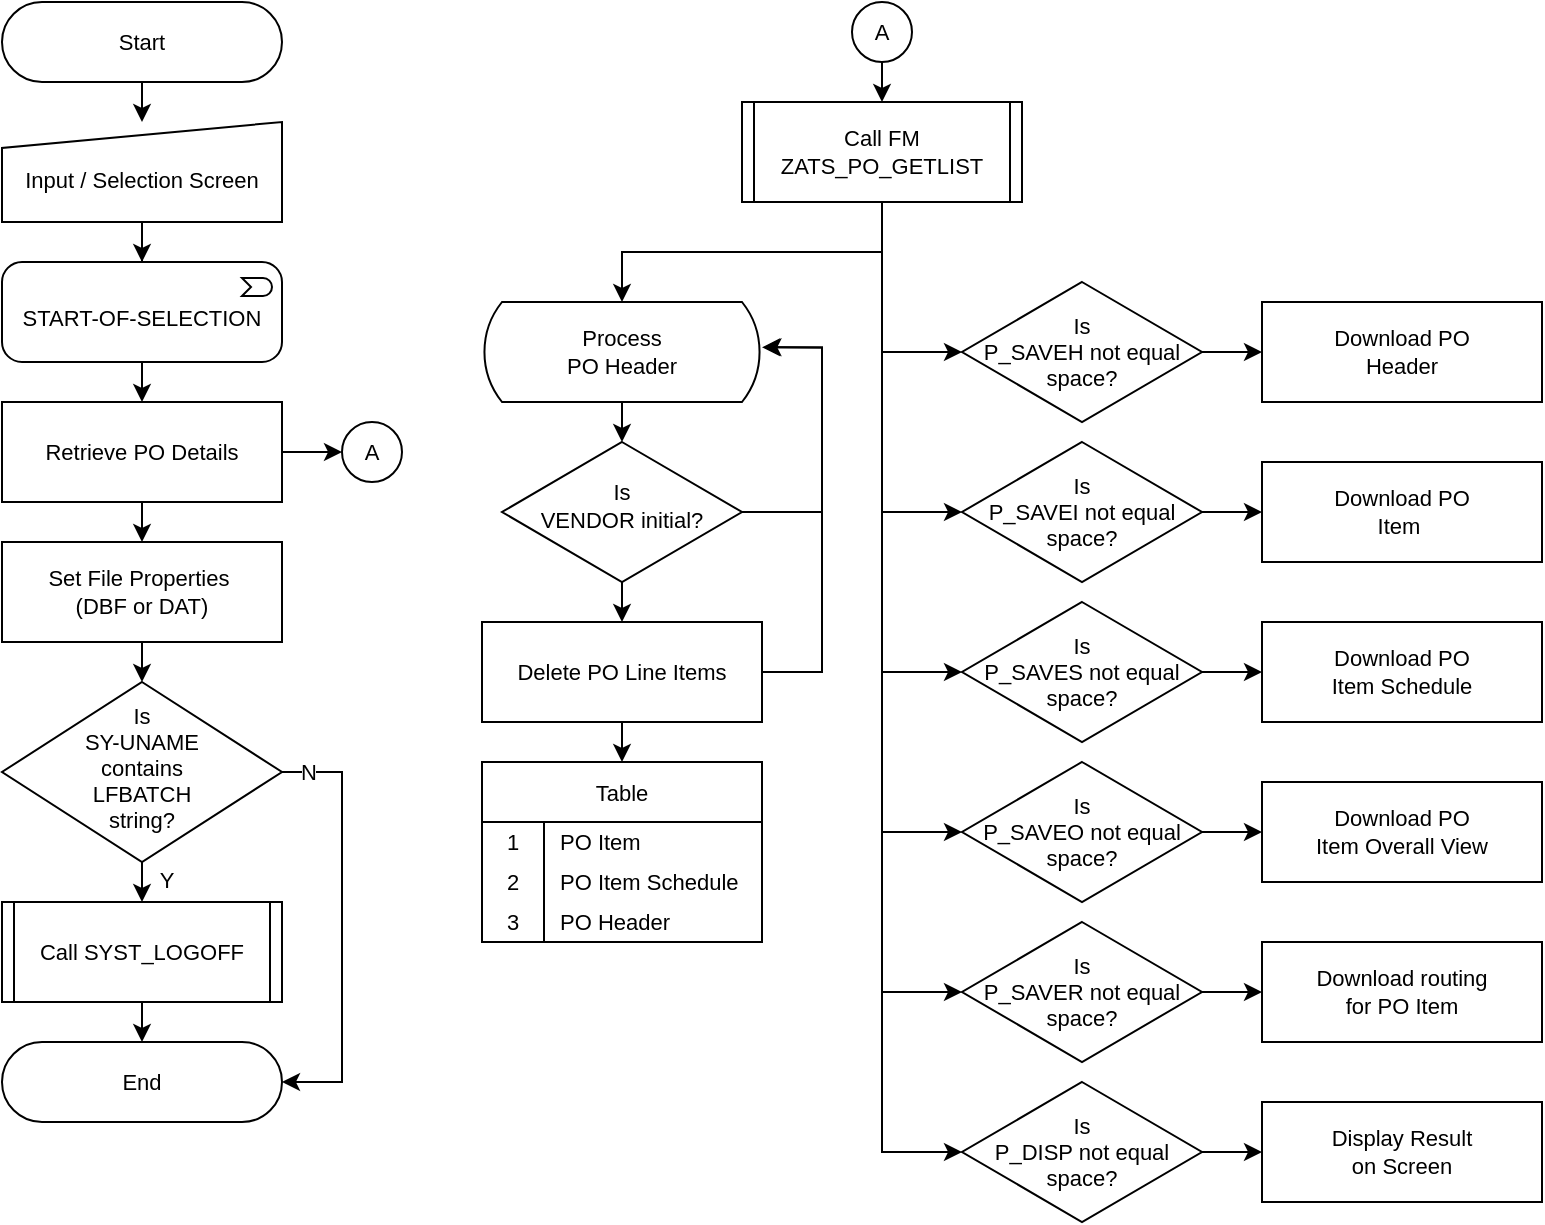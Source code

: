 <mxfile version="23.1.1" type="github">
  <diagram name="Page-1" id="0qFEYieyhaUZkbA-zpOH">
    <mxGraphModel dx="786" dy="477" grid="1" gridSize="10" guides="1" tooltips="1" connect="1" arrows="1" fold="1" page="1" pageScale="1" pageWidth="1654" pageHeight="1169" math="0" shadow="0">
      <root>
        <mxCell id="0" />
        <mxCell id="1" parent="0" />
        <mxCell id="dsVD0NSz5-Ame5MLzFzs-1" style="edgeStyle=orthogonalEdgeStyle;rounded=0;orthogonalLoop=1;jettySize=auto;html=1;exitX=0.5;exitY=0.5;exitDx=0;exitDy=20;exitPerimeter=0;entryX=0.5;entryY=0;entryDx=0;entryDy=0;" edge="1" parent="1" source="dsVD0NSz5-Ame5MLzFzs-2" target="dsVD0NSz5-Ame5MLzFzs-3">
          <mxGeometry relative="1" as="geometry" />
        </mxCell>
        <mxCell id="dsVD0NSz5-Ame5MLzFzs-2" value="Start" style="html=1;dashed=0;whiteSpace=wrap;shape=mxgraph.dfd.start;fontSize=11;" vertex="1" parent="1">
          <mxGeometry x="220" y="110" width="140" height="40" as="geometry" />
        </mxCell>
        <mxCell id="dsVD0NSz5-Ame5MLzFzs-5" style="edgeStyle=orthogonalEdgeStyle;rounded=0;orthogonalLoop=1;jettySize=auto;html=1;exitX=0.5;exitY=1;exitDx=0;exitDy=0;" edge="1" parent="1" source="dsVD0NSz5-Ame5MLzFzs-3" target="dsVD0NSz5-Ame5MLzFzs-4">
          <mxGeometry relative="1" as="geometry" />
        </mxCell>
        <mxCell id="dsVD0NSz5-Ame5MLzFzs-3" value="Input / Selection Screen" style="shape=manualInput;whiteSpace=wrap;html=1;fontSize=11;size=13;spacingTop=7;" vertex="1" parent="1">
          <mxGeometry x="220" y="170" width="140" height="50" as="geometry" />
        </mxCell>
        <mxCell id="dsVD0NSz5-Ame5MLzFzs-64" style="edgeStyle=orthogonalEdgeStyle;rounded=0;orthogonalLoop=1;jettySize=auto;html=1;exitX=0.5;exitY=1;exitDx=0;exitDy=0;exitPerimeter=0;entryX=0.5;entryY=0;entryDx=0;entryDy=0;" edge="1" parent="1" source="dsVD0NSz5-Ame5MLzFzs-4" target="dsVD0NSz5-Ame5MLzFzs-7">
          <mxGeometry relative="1" as="geometry" />
        </mxCell>
        <mxCell id="dsVD0NSz5-Ame5MLzFzs-4" value="START-OF-SELECTION" style="html=1;outlineConnect=0;whiteSpace=wrap;fillColor=default;shape=mxgraph.archimate3.application;appType=event;archiType=rounded;gradientColor=none;fontSize=11;spacingTop=5;" vertex="1" parent="1">
          <mxGeometry x="220" y="240" width="140" height="50" as="geometry" />
        </mxCell>
        <mxCell id="dsVD0NSz5-Ame5MLzFzs-35" style="edgeStyle=orthogonalEdgeStyle;rounded=0;orthogonalLoop=1;jettySize=auto;html=1;exitX=0.5;exitY=1;exitDx=0;exitDy=0;entryX=0;entryY=0.5;entryDx=0;entryDy=0;" edge="1" parent="1" source="dsVD0NSz5-Ame5MLzFzs-6" target="dsVD0NSz5-Ame5MLzFzs-29">
          <mxGeometry relative="1" as="geometry">
            <Array as="points">
              <mxPoint x="660" y="285" />
            </Array>
          </mxGeometry>
        </mxCell>
        <mxCell id="dsVD0NSz5-Ame5MLzFzs-37" style="edgeStyle=orthogonalEdgeStyle;rounded=0;orthogonalLoop=1;jettySize=auto;html=1;exitX=0.5;exitY=1;exitDx=0;exitDy=0;entryX=0;entryY=0.5;entryDx=0;entryDy=0;" edge="1" parent="1" source="dsVD0NSz5-Ame5MLzFzs-6" target="dsVD0NSz5-Ame5MLzFzs-30">
          <mxGeometry relative="1" as="geometry" />
        </mxCell>
        <mxCell id="dsVD0NSz5-Ame5MLzFzs-38" style="edgeStyle=orthogonalEdgeStyle;rounded=0;orthogonalLoop=1;jettySize=auto;html=1;exitX=0.5;exitY=1;exitDx=0;exitDy=0;entryX=0;entryY=0.5;entryDx=0;entryDy=0;" edge="1" parent="1" source="dsVD0NSz5-Ame5MLzFzs-6" target="dsVD0NSz5-Ame5MLzFzs-31">
          <mxGeometry relative="1" as="geometry" />
        </mxCell>
        <mxCell id="dsVD0NSz5-Ame5MLzFzs-39" style="edgeStyle=orthogonalEdgeStyle;rounded=0;orthogonalLoop=1;jettySize=auto;html=1;exitX=0.5;exitY=1;exitDx=0;exitDy=0;entryX=0;entryY=0.5;entryDx=0;entryDy=0;" edge="1" parent="1" source="dsVD0NSz5-Ame5MLzFzs-6" target="dsVD0NSz5-Ame5MLzFzs-32">
          <mxGeometry relative="1" as="geometry" />
        </mxCell>
        <mxCell id="dsVD0NSz5-Ame5MLzFzs-40" style="edgeStyle=orthogonalEdgeStyle;rounded=0;orthogonalLoop=1;jettySize=auto;html=1;exitX=0.5;exitY=1;exitDx=0;exitDy=0;entryX=0;entryY=0.5;entryDx=0;entryDy=0;" edge="1" parent="1" source="dsVD0NSz5-Ame5MLzFzs-6" target="dsVD0NSz5-Ame5MLzFzs-33">
          <mxGeometry relative="1" as="geometry" />
        </mxCell>
        <mxCell id="dsVD0NSz5-Ame5MLzFzs-41" style="edgeStyle=orthogonalEdgeStyle;rounded=0;orthogonalLoop=1;jettySize=auto;html=1;exitX=0.5;exitY=1;exitDx=0;exitDy=0;entryX=0;entryY=0.5;entryDx=0;entryDy=0;" edge="1" parent="1" source="dsVD0NSz5-Ame5MLzFzs-6" target="dsVD0NSz5-Ame5MLzFzs-34">
          <mxGeometry relative="1" as="geometry" />
        </mxCell>
        <mxCell id="dsVD0NSz5-Ame5MLzFzs-6" value="&lt;font style=&quot;font-size: 11px;&quot;&gt;Call FM&lt;br&gt;ZATS_PO_GETLIST&lt;br&gt;&lt;/font&gt;" style="shape=process;whiteSpace=wrap;html=1;backgroundOutline=1;fontSize=11;size=0.042;" vertex="1" parent="1">
          <mxGeometry x="590" y="160" width="140" height="50" as="geometry" />
        </mxCell>
        <mxCell id="dsVD0NSz5-Ame5MLzFzs-63" style="edgeStyle=orthogonalEdgeStyle;rounded=0;orthogonalLoop=1;jettySize=auto;html=1;exitX=1;exitY=0.5;exitDx=0;exitDy=0;entryX=0;entryY=0.5;entryDx=0;entryDy=0;" edge="1" parent="1" source="dsVD0NSz5-Ame5MLzFzs-7" target="dsVD0NSz5-Ame5MLzFzs-17">
          <mxGeometry relative="1" as="geometry" />
        </mxCell>
        <mxCell id="dsVD0NSz5-Ame5MLzFzs-66" style="edgeStyle=orthogonalEdgeStyle;rounded=0;orthogonalLoop=1;jettySize=auto;html=1;exitX=0.5;exitY=1;exitDx=0;exitDy=0;entryX=0.5;entryY=0;entryDx=0;entryDy=0;" edge="1" parent="1" source="dsVD0NSz5-Ame5MLzFzs-7" target="dsVD0NSz5-Ame5MLzFzs-65">
          <mxGeometry relative="1" as="geometry" />
        </mxCell>
        <mxCell id="dsVD0NSz5-Ame5MLzFzs-7" value="&lt;font style=&quot;font-size: 11px;&quot;&gt;Retrieve PO Details&lt;br&gt;&lt;/font&gt;" style="shape=process;whiteSpace=wrap;html=1;backgroundOutline=1;fontSize=11;size=0;" vertex="1" parent="1">
          <mxGeometry x="220" y="310" width="140" height="50" as="geometry" />
        </mxCell>
        <mxCell id="dsVD0NSz5-Ame5MLzFzs-28" style="edgeStyle=orthogonalEdgeStyle;rounded=0;orthogonalLoop=1;jettySize=auto;html=1;exitX=0.5;exitY=1;exitDx=0;exitDy=0;exitPerimeter=0;entryX=0.5;entryY=0;entryDx=0;entryDy=0;" edge="1" parent="1" source="dsVD0NSz5-Ame5MLzFzs-8" target="dsVD0NSz5-Ame5MLzFzs-11">
          <mxGeometry relative="1" as="geometry" />
        </mxCell>
        <mxCell id="dsVD0NSz5-Ame5MLzFzs-8" value="Process &lt;br&gt;PO Header" style="html=1;dashed=0;whiteSpace=wrap;shape=mxgraph.dfd.loop;fontSize=11;" vertex="1" parent="1">
          <mxGeometry x="460" y="260" width="140" height="50" as="geometry" />
        </mxCell>
        <mxCell id="dsVD0NSz5-Ame5MLzFzs-14" style="edgeStyle=orthogonalEdgeStyle;rounded=0;orthogonalLoop=1;jettySize=auto;html=1;exitX=0.5;exitY=1;exitDx=0;exitDy=0;entryX=0.5;entryY=0;entryDx=0;entryDy=0;" edge="1" parent="1" source="dsVD0NSz5-Ame5MLzFzs-11" target="dsVD0NSz5-Ame5MLzFzs-12">
          <mxGeometry relative="1" as="geometry" />
        </mxCell>
        <mxCell id="dsVD0NSz5-Ame5MLzFzs-11" value="Is &lt;br&gt;VENDOR initial?" style="rhombus;whiteSpace=wrap;html=1;fontSize=11;spacingTop=-7;" vertex="1" parent="1">
          <mxGeometry x="470" y="330" width="120" height="70" as="geometry" />
        </mxCell>
        <mxCell id="dsVD0NSz5-Ame5MLzFzs-80" style="edgeStyle=orthogonalEdgeStyle;rounded=0;orthogonalLoop=1;jettySize=auto;html=1;exitX=0.5;exitY=1;exitDx=0;exitDy=0;entryX=0.5;entryY=0;entryDx=0;entryDy=0;" edge="1" parent="1" source="dsVD0NSz5-Ame5MLzFzs-12">
          <mxGeometry relative="1" as="geometry">
            <mxPoint x="530" y="490" as="targetPoint" />
          </mxGeometry>
        </mxCell>
        <mxCell id="dsVD0NSz5-Ame5MLzFzs-12" value="&lt;font style=&quot;font-size: 11px;&quot;&gt;Delete PO Line Items&lt;br&gt;&lt;/font&gt;" style="shape=process;whiteSpace=wrap;html=1;backgroundOutline=1;fontSize=11;size=0;" vertex="1" parent="1">
          <mxGeometry x="460" y="420" width="140" height="50" as="geometry" />
        </mxCell>
        <mxCell id="dsVD0NSz5-Ame5MLzFzs-13" style="edgeStyle=orthogonalEdgeStyle;rounded=0;orthogonalLoop=1;jettySize=auto;html=1;exitX=1;exitY=0.5;exitDx=0;exitDy=0;entryX=1.005;entryY=0.453;entryDx=0;entryDy=0;entryPerimeter=0;" edge="1" parent="1" source="dsVD0NSz5-Ame5MLzFzs-11" target="dsVD0NSz5-Ame5MLzFzs-8">
          <mxGeometry relative="1" as="geometry">
            <Array as="points">
              <mxPoint x="630" y="365" />
              <mxPoint x="630" y="283" />
            </Array>
          </mxGeometry>
        </mxCell>
        <mxCell id="dsVD0NSz5-Ame5MLzFzs-15" style="edgeStyle=orthogonalEdgeStyle;rounded=0;orthogonalLoop=1;jettySize=auto;html=1;exitX=1;exitY=0.5;exitDx=0;exitDy=0;entryX=1;entryY=0.453;entryDx=0;entryDy=0;entryPerimeter=0;" edge="1" parent="1" source="dsVD0NSz5-Ame5MLzFzs-12" target="dsVD0NSz5-Ame5MLzFzs-8">
          <mxGeometry relative="1" as="geometry">
            <Array as="points">
              <mxPoint x="630" y="445" />
              <mxPoint x="630" y="283" />
            </Array>
          </mxGeometry>
        </mxCell>
        <mxCell id="dsVD0NSz5-Ame5MLzFzs-17" value="&lt;font style=&quot;font-size: 11px;&quot;&gt;A&lt;/font&gt;" style="ellipse;whiteSpace=wrap;html=1;aspect=fixed;" vertex="1" parent="1">
          <mxGeometry x="390" y="320" width="30" height="30" as="geometry" />
        </mxCell>
        <mxCell id="dsVD0NSz5-Ame5MLzFzs-27" style="edgeStyle=orthogonalEdgeStyle;rounded=0;orthogonalLoop=1;jettySize=auto;html=1;exitX=0.5;exitY=1;exitDx=0;exitDy=0;entryX=0.5;entryY=0;entryDx=0;entryDy=0;" edge="1" parent="1" source="dsVD0NSz5-Ame5MLzFzs-20">
          <mxGeometry relative="1" as="geometry">
            <mxPoint x="280" y="340" as="targetPoint" />
          </mxGeometry>
        </mxCell>
        <mxCell id="dsVD0NSz5-Ame5MLzFzs-55" style="edgeStyle=orthogonalEdgeStyle;rounded=0;orthogonalLoop=1;jettySize=auto;html=1;exitX=1;exitY=0.5;exitDx=0;exitDy=0;entryX=0;entryY=0.5;entryDx=0;entryDy=0;" edge="1" parent="1" source="dsVD0NSz5-Ame5MLzFzs-29" target="dsVD0NSz5-Ame5MLzFzs-49">
          <mxGeometry relative="1" as="geometry" />
        </mxCell>
        <mxCell id="dsVD0NSz5-Ame5MLzFzs-29" value="Is&lt;br&gt;P_SAVEH not equal space?" style="rhombus;whiteSpace=wrap;html=1;fontSize=11;spacingTop=0;" vertex="1" parent="1">
          <mxGeometry x="700" y="250" width="120" height="70" as="geometry" />
        </mxCell>
        <mxCell id="dsVD0NSz5-Ame5MLzFzs-56" style="edgeStyle=orthogonalEdgeStyle;rounded=0;orthogonalLoop=1;jettySize=auto;html=1;exitX=1;exitY=0.5;exitDx=0;exitDy=0;entryX=0;entryY=0.5;entryDx=0;entryDy=0;" edge="1" parent="1" source="dsVD0NSz5-Ame5MLzFzs-30" target="dsVD0NSz5-Ame5MLzFzs-48">
          <mxGeometry relative="1" as="geometry" />
        </mxCell>
        <mxCell id="dsVD0NSz5-Ame5MLzFzs-30" value="Is&lt;br&gt;P_SAVEI not equal space?" style="rhombus;whiteSpace=wrap;html=1;fontSize=11;spacingTop=0;" vertex="1" parent="1">
          <mxGeometry x="700" y="330" width="120" height="70" as="geometry" />
        </mxCell>
        <mxCell id="dsVD0NSz5-Ame5MLzFzs-57" style="edgeStyle=orthogonalEdgeStyle;rounded=0;orthogonalLoop=1;jettySize=auto;html=1;exitX=1;exitY=0.5;exitDx=0;exitDy=0;entryX=0;entryY=0.5;entryDx=0;entryDy=0;" edge="1" parent="1" source="dsVD0NSz5-Ame5MLzFzs-31" target="dsVD0NSz5-Ame5MLzFzs-47">
          <mxGeometry relative="1" as="geometry" />
        </mxCell>
        <mxCell id="dsVD0NSz5-Ame5MLzFzs-31" value="Is&lt;br&gt;P_SAVES not equal space?" style="rhombus;whiteSpace=wrap;html=1;fontSize=11;spacingTop=0;" vertex="1" parent="1">
          <mxGeometry x="700" y="410" width="120" height="70" as="geometry" />
        </mxCell>
        <mxCell id="dsVD0NSz5-Ame5MLzFzs-58" style="edgeStyle=orthogonalEdgeStyle;rounded=0;orthogonalLoop=1;jettySize=auto;html=1;exitX=1;exitY=0.5;exitDx=0;exitDy=0;entryX=0;entryY=0.5;entryDx=0;entryDy=0;" edge="1" parent="1" source="dsVD0NSz5-Ame5MLzFzs-32" target="dsVD0NSz5-Ame5MLzFzs-46">
          <mxGeometry relative="1" as="geometry" />
        </mxCell>
        <mxCell id="dsVD0NSz5-Ame5MLzFzs-32" value="Is&lt;br&gt;P_SAVEO not equal space?" style="rhombus;whiteSpace=wrap;html=1;fontSize=11;spacingTop=0;" vertex="1" parent="1">
          <mxGeometry x="700" y="490" width="120" height="70" as="geometry" />
        </mxCell>
        <mxCell id="dsVD0NSz5-Ame5MLzFzs-59" style="edgeStyle=orthogonalEdgeStyle;rounded=0;orthogonalLoop=1;jettySize=auto;html=1;exitX=1;exitY=0.5;exitDx=0;exitDy=0;entryX=0;entryY=0.5;entryDx=0;entryDy=0;" edge="1" parent="1" source="dsVD0NSz5-Ame5MLzFzs-33" target="dsVD0NSz5-Ame5MLzFzs-45">
          <mxGeometry relative="1" as="geometry" />
        </mxCell>
        <mxCell id="dsVD0NSz5-Ame5MLzFzs-33" value="Is&lt;br&gt;P_SAVER not equal space?" style="rhombus;whiteSpace=wrap;html=1;fontSize=11;spacingTop=0;" vertex="1" parent="1">
          <mxGeometry x="700" y="570" width="120" height="70" as="geometry" />
        </mxCell>
        <mxCell id="dsVD0NSz5-Ame5MLzFzs-60" style="edgeStyle=orthogonalEdgeStyle;rounded=0;orthogonalLoop=1;jettySize=auto;html=1;exitX=1;exitY=0.5;exitDx=0;exitDy=0;entryX=0;entryY=0.5;entryDx=0;entryDy=0;" edge="1" parent="1" source="dsVD0NSz5-Ame5MLzFzs-34" target="dsVD0NSz5-Ame5MLzFzs-44">
          <mxGeometry relative="1" as="geometry" />
        </mxCell>
        <mxCell id="dsVD0NSz5-Ame5MLzFzs-34" value="Is&lt;br&gt;P_DISP not equal space?" style="rhombus;whiteSpace=wrap;html=1;fontSize=11;spacingTop=0;" vertex="1" parent="1">
          <mxGeometry x="700" y="650" width="120" height="70" as="geometry" />
        </mxCell>
        <mxCell id="dsVD0NSz5-Ame5MLzFzs-36" style="edgeStyle=orthogonalEdgeStyle;rounded=0;orthogonalLoop=1;jettySize=auto;html=1;exitX=0.5;exitY=1;exitDx=0;exitDy=0;entryX=0.5;entryY=0;entryDx=0;entryDy=0;entryPerimeter=0;" edge="1" parent="1" source="dsVD0NSz5-Ame5MLzFzs-6" target="dsVD0NSz5-Ame5MLzFzs-8">
          <mxGeometry relative="1" as="geometry" />
        </mxCell>
        <mxCell id="dsVD0NSz5-Ame5MLzFzs-44" value="&lt;font style=&quot;font-size: 11px;&quot;&gt;Display Result &lt;br&gt;on Screen&lt;br&gt;&lt;/font&gt;" style="shape=process;whiteSpace=wrap;html=1;backgroundOutline=1;fontSize=11;size=0;" vertex="1" parent="1">
          <mxGeometry x="850" y="660" width="140" height="50" as="geometry" />
        </mxCell>
        <mxCell id="dsVD0NSz5-Ame5MLzFzs-45" value="&lt;font style=&quot;font-size: 11px;&quot;&gt;Download routing &lt;br&gt;for PO Item&lt;br&gt;&lt;/font&gt;" style="shape=process;whiteSpace=wrap;html=1;backgroundOutline=1;fontSize=11;size=0;" vertex="1" parent="1">
          <mxGeometry x="850" y="580" width="140" height="50" as="geometry" />
        </mxCell>
        <mxCell id="dsVD0NSz5-Ame5MLzFzs-46" value="&lt;font style=&quot;font-size: 11px;&quot;&gt;Download PO &lt;br&gt;Item Overall View&lt;br&gt;&lt;/font&gt;" style="shape=process;whiteSpace=wrap;html=1;backgroundOutline=1;fontSize=11;size=0;" vertex="1" parent="1">
          <mxGeometry x="850" y="500" width="140" height="50" as="geometry" />
        </mxCell>
        <mxCell id="dsVD0NSz5-Ame5MLzFzs-47" value="&lt;font style=&quot;font-size: 11px;&quot;&gt;Download PO &lt;br&gt;Item Schedule&lt;br&gt;&lt;/font&gt;" style="shape=process;whiteSpace=wrap;html=1;backgroundOutline=1;fontSize=11;size=0;" vertex="1" parent="1">
          <mxGeometry x="850" y="420" width="140" height="50" as="geometry" />
        </mxCell>
        <mxCell id="dsVD0NSz5-Ame5MLzFzs-48" value="&lt;font style=&quot;font-size: 11px;&quot;&gt;Download PO &lt;br&gt;Item&amp;nbsp;&lt;br&gt;&lt;/font&gt;" style="shape=process;whiteSpace=wrap;html=1;backgroundOutline=1;fontSize=11;size=0;" vertex="1" parent="1">
          <mxGeometry x="850" y="340" width="140" height="50" as="geometry" />
        </mxCell>
        <mxCell id="dsVD0NSz5-Ame5MLzFzs-49" value="&lt;font style=&quot;font-size: 11px;&quot;&gt;Download PO &lt;br&gt;Header&lt;br&gt;&lt;/font&gt;" style="shape=process;whiteSpace=wrap;html=1;backgroundOutline=1;fontSize=11;size=0;" vertex="1" parent="1">
          <mxGeometry x="850" y="260" width="140" height="50" as="geometry" />
        </mxCell>
        <mxCell id="dsVD0NSz5-Ame5MLzFzs-62" style="edgeStyle=orthogonalEdgeStyle;rounded=0;orthogonalLoop=1;jettySize=auto;html=1;exitX=0.5;exitY=1;exitDx=0;exitDy=0;entryX=0.5;entryY=0;entryDx=0;entryDy=0;" edge="1" parent="1" source="dsVD0NSz5-Ame5MLzFzs-61" target="dsVD0NSz5-Ame5MLzFzs-6">
          <mxGeometry relative="1" as="geometry" />
        </mxCell>
        <mxCell id="dsVD0NSz5-Ame5MLzFzs-61" value="&lt;font style=&quot;font-size: 11px;&quot;&gt;A&lt;/font&gt;" style="ellipse;whiteSpace=wrap;html=1;aspect=fixed;" vertex="1" parent="1">
          <mxGeometry x="645" y="110" width="30" height="30" as="geometry" />
        </mxCell>
        <mxCell id="dsVD0NSz5-Ame5MLzFzs-68" style="edgeStyle=orthogonalEdgeStyle;rounded=0;orthogonalLoop=1;jettySize=auto;html=1;exitX=0.5;exitY=1;exitDx=0;exitDy=0;entryX=0.5;entryY=0;entryDx=0;entryDy=0;" edge="1" parent="1" source="dsVD0NSz5-Ame5MLzFzs-65" target="dsVD0NSz5-Ame5MLzFzs-67">
          <mxGeometry relative="1" as="geometry" />
        </mxCell>
        <mxCell id="dsVD0NSz5-Ame5MLzFzs-65" value="&lt;font style=&quot;font-size: 11px;&quot;&gt;Set File Properties&amp;nbsp;&lt;br&gt;(DBF or DAT)&lt;br&gt;&lt;/font&gt;" style="shape=process;whiteSpace=wrap;html=1;backgroundOutline=1;fontSize=11;size=0;" vertex="1" parent="1">
          <mxGeometry x="220" y="380" width="140" height="50" as="geometry" />
        </mxCell>
        <mxCell id="dsVD0NSz5-Ame5MLzFzs-70" style="edgeStyle=orthogonalEdgeStyle;rounded=0;orthogonalLoop=1;jettySize=auto;html=1;exitX=0.5;exitY=1;exitDx=0;exitDy=0;entryX=0.5;entryY=0;entryDx=0;entryDy=0;" edge="1" parent="1" source="dsVD0NSz5-Ame5MLzFzs-67" target="dsVD0NSz5-Ame5MLzFzs-69">
          <mxGeometry relative="1" as="geometry" />
        </mxCell>
        <mxCell id="dsVD0NSz5-Ame5MLzFzs-67" value="Is &lt;br&gt;SY-UNAME &lt;br&gt;contains&lt;br&gt;LFBATCH &lt;br&gt;string?" style="rhombus;whiteSpace=wrap;html=1;fontSize=11;spacingTop=-5;" vertex="1" parent="1">
          <mxGeometry x="220" y="450" width="140" height="90" as="geometry" />
        </mxCell>
        <mxCell id="dsVD0NSz5-Ame5MLzFzs-69" value="&lt;font style=&quot;font-size: 11px;&quot;&gt;Call SYST_LOGOFF&lt;br&gt;&lt;/font&gt;" style="shape=process;whiteSpace=wrap;html=1;backgroundOutline=1;fontSize=11;size=0.042;" vertex="1" parent="1">
          <mxGeometry x="220" y="560" width="140" height="50" as="geometry" />
        </mxCell>
        <mxCell id="dsVD0NSz5-Ame5MLzFzs-71" value="End" style="html=1;dashed=0;whiteSpace=wrap;shape=mxgraph.dfd.start;fontSize=11;" vertex="1" parent="1">
          <mxGeometry x="220" y="630" width="140" height="40" as="geometry" />
        </mxCell>
        <mxCell id="dsVD0NSz5-Ame5MLzFzs-72" style="edgeStyle=orthogonalEdgeStyle;rounded=0;orthogonalLoop=1;jettySize=auto;html=1;exitX=0.5;exitY=1;exitDx=0;exitDy=0;entryX=0.5;entryY=0.5;entryDx=0;entryDy=-20;entryPerimeter=0;" edge="1" parent="1" source="dsVD0NSz5-Ame5MLzFzs-69" target="dsVD0NSz5-Ame5MLzFzs-71">
          <mxGeometry relative="1" as="geometry" />
        </mxCell>
        <mxCell id="dsVD0NSz5-Ame5MLzFzs-73" style="edgeStyle=orthogonalEdgeStyle;rounded=0;orthogonalLoop=1;jettySize=auto;html=1;exitX=1;exitY=0.5;exitDx=0;exitDy=0;entryX=1;entryY=0.5;entryDx=0;entryDy=0;entryPerimeter=0;" edge="1" parent="1" source="dsVD0NSz5-Ame5MLzFzs-67" target="dsVD0NSz5-Ame5MLzFzs-71">
          <mxGeometry relative="1" as="geometry">
            <Array as="points">
              <mxPoint x="390" y="495" />
              <mxPoint x="390" y="650" />
            </Array>
          </mxGeometry>
        </mxCell>
        <mxCell id="dsVD0NSz5-Ame5MLzFzs-74" value="N" style="edgeLabel;html=1;align=center;verticalAlign=middle;resizable=0;points=[];" vertex="1" connectable="0" parent="dsVD0NSz5-Ame5MLzFzs-73">
          <mxGeometry x="-0.879" relative="1" as="geometry">
            <mxPoint as="offset" />
          </mxGeometry>
        </mxCell>
        <mxCell id="dsVD0NSz5-Ame5MLzFzs-75" value="Y" style="text;html=1;align=center;verticalAlign=middle;resizable=0;points=[];autosize=1;strokeColor=none;fillColor=none;fontSize=11;" vertex="1" parent="1">
          <mxGeometry x="287" y="534" width="30" height="30" as="geometry" />
        </mxCell>
        <mxCell id="dsVD0NSz5-Ame5MLzFzs-91" value="Table" style="shape=table;startSize=30;container=1;collapsible=0;childLayout=tableLayout;fixedRows=1;rowLines=0;fontStyle=0;strokeColor=default;fontSize=11;" vertex="1" parent="1">
          <mxGeometry x="460" y="490" width="140" height="90" as="geometry" />
        </mxCell>
        <mxCell id="dsVD0NSz5-Ame5MLzFzs-92" value="" style="shape=tableRow;horizontal=0;startSize=0;swimlaneHead=0;swimlaneBody=0;top=0;left=0;bottom=0;right=0;collapsible=0;dropTarget=0;fillColor=none;points=[[0,0.5],[1,0.5]];portConstraint=eastwest;strokeColor=inherit;fontSize=16;" vertex="1" parent="dsVD0NSz5-Ame5MLzFzs-91">
          <mxGeometry y="30" width="140" height="20" as="geometry" />
        </mxCell>
        <mxCell id="dsVD0NSz5-Ame5MLzFzs-93" value="1" style="shape=partialRectangle;html=1;whiteSpace=wrap;connectable=0;fillColor=none;top=0;left=0;bottom=0;right=0;overflow=hidden;pointerEvents=1;strokeColor=inherit;fontSize=11;" vertex="1" parent="dsVD0NSz5-Ame5MLzFzs-92">
          <mxGeometry width="31" height="20" as="geometry">
            <mxRectangle width="31" height="20" as="alternateBounds" />
          </mxGeometry>
        </mxCell>
        <mxCell id="dsVD0NSz5-Ame5MLzFzs-94" value="PO Item" style="shape=partialRectangle;html=1;whiteSpace=wrap;connectable=0;fillColor=none;top=0;left=0;bottom=0;right=0;align=left;spacingLeft=6;overflow=hidden;strokeColor=inherit;fontSize=11;" vertex="1" parent="dsVD0NSz5-Ame5MLzFzs-92">
          <mxGeometry x="31" width="109" height="20" as="geometry">
            <mxRectangle width="109" height="20" as="alternateBounds" />
          </mxGeometry>
        </mxCell>
        <mxCell id="dsVD0NSz5-Ame5MLzFzs-95" value="" style="shape=tableRow;horizontal=0;startSize=0;swimlaneHead=0;swimlaneBody=0;top=0;left=0;bottom=0;right=0;collapsible=0;dropTarget=0;fillColor=none;points=[[0,0.5],[1,0.5]];portConstraint=eastwest;strokeColor=inherit;fontSize=16;" vertex="1" parent="dsVD0NSz5-Ame5MLzFzs-91">
          <mxGeometry y="50" width="140" height="20" as="geometry" />
        </mxCell>
        <mxCell id="dsVD0NSz5-Ame5MLzFzs-96" value="2" style="shape=partialRectangle;html=1;whiteSpace=wrap;connectable=0;fillColor=none;top=0;left=0;bottom=0;right=0;overflow=hidden;strokeColor=inherit;fontSize=11;" vertex="1" parent="dsVD0NSz5-Ame5MLzFzs-95">
          <mxGeometry width="31" height="20" as="geometry">
            <mxRectangle width="31" height="20" as="alternateBounds" />
          </mxGeometry>
        </mxCell>
        <mxCell id="dsVD0NSz5-Ame5MLzFzs-97" value="PO Item Schedule" style="shape=partialRectangle;html=1;whiteSpace=wrap;connectable=0;fillColor=none;top=0;left=0;bottom=0;right=0;align=left;spacingLeft=6;overflow=hidden;strokeColor=inherit;fontSize=11;" vertex="1" parent="dsVD0NSz5-Ame5MLzFzs-95">
          <mxGeometry x="31" width="109" height="20" as="geometry">
            <mxRectangle width="109" height="20" as="alternateBounds" />
          </mxGeometry>
        </mxCell>
        <mxCell id="dsVD0NSz5-Ame5MLzFzs-98" value="" style="shape=tableRow;horizontal=0;startSize=0;swimlaneHead=0;swimlaneBody=0;top=0;left=0;bottom=0;right=0;collapsible=0;dropTarget=0;fillColor=none;points=[[0,0.5],[1,0.5]];portConstraint=eastwest;strokeColor=inherit;fontSize=16;" vertex="1" parent="dsVD0NSz5-Ame5MLzFzs-91">
          <mxGeometry y="70" width="140" height="20" as="geometry" />
        </mxCell>
        <mxCell id="dsVD0NSz5-Ame5MLzFzs-99" value="3" style="shape=partialRectangle;html=1;whiteSpace=wrap;connectable=0;fillColor=none;top=0;left=0;bottom=0;right=0;overflow=hidden;strokeColor=inherit;fontSize=11;" vertex="1" parent="dsVD0NSz5-Ame5MLzFzs-98">
          <mxGeometry width="31" height="20" as="geometry">
            <mxRectangle width="31" height="20" as="alternateBounds" />
          </mxGeometry>
        </mxCell>
        <mxCell id="dsVD0NSz5-Ame5MLzFzs-100" value="PO Header" style="shape=partialRectangle;html=1;whiteSpace=wrap;connectable=0;fillColor=none;top=0;left=0;bottom=0;right=0;align=left;spacingLeft=6;overflow=hidden;strokeColor=inherit;fontSize=11;" vertex="1" parent="dsVD0NSz5-Ame5MLzFzs-98">
          <mxGeometry x="31" width="109" height="20" as="geometry">
            <mxRectangle width="109" height="20" as="alternateBounds" />
          </mxGeometry>
        </mxCell>
      </root>
    </mxGraphModel>
  </diagram>
</mxfile>
